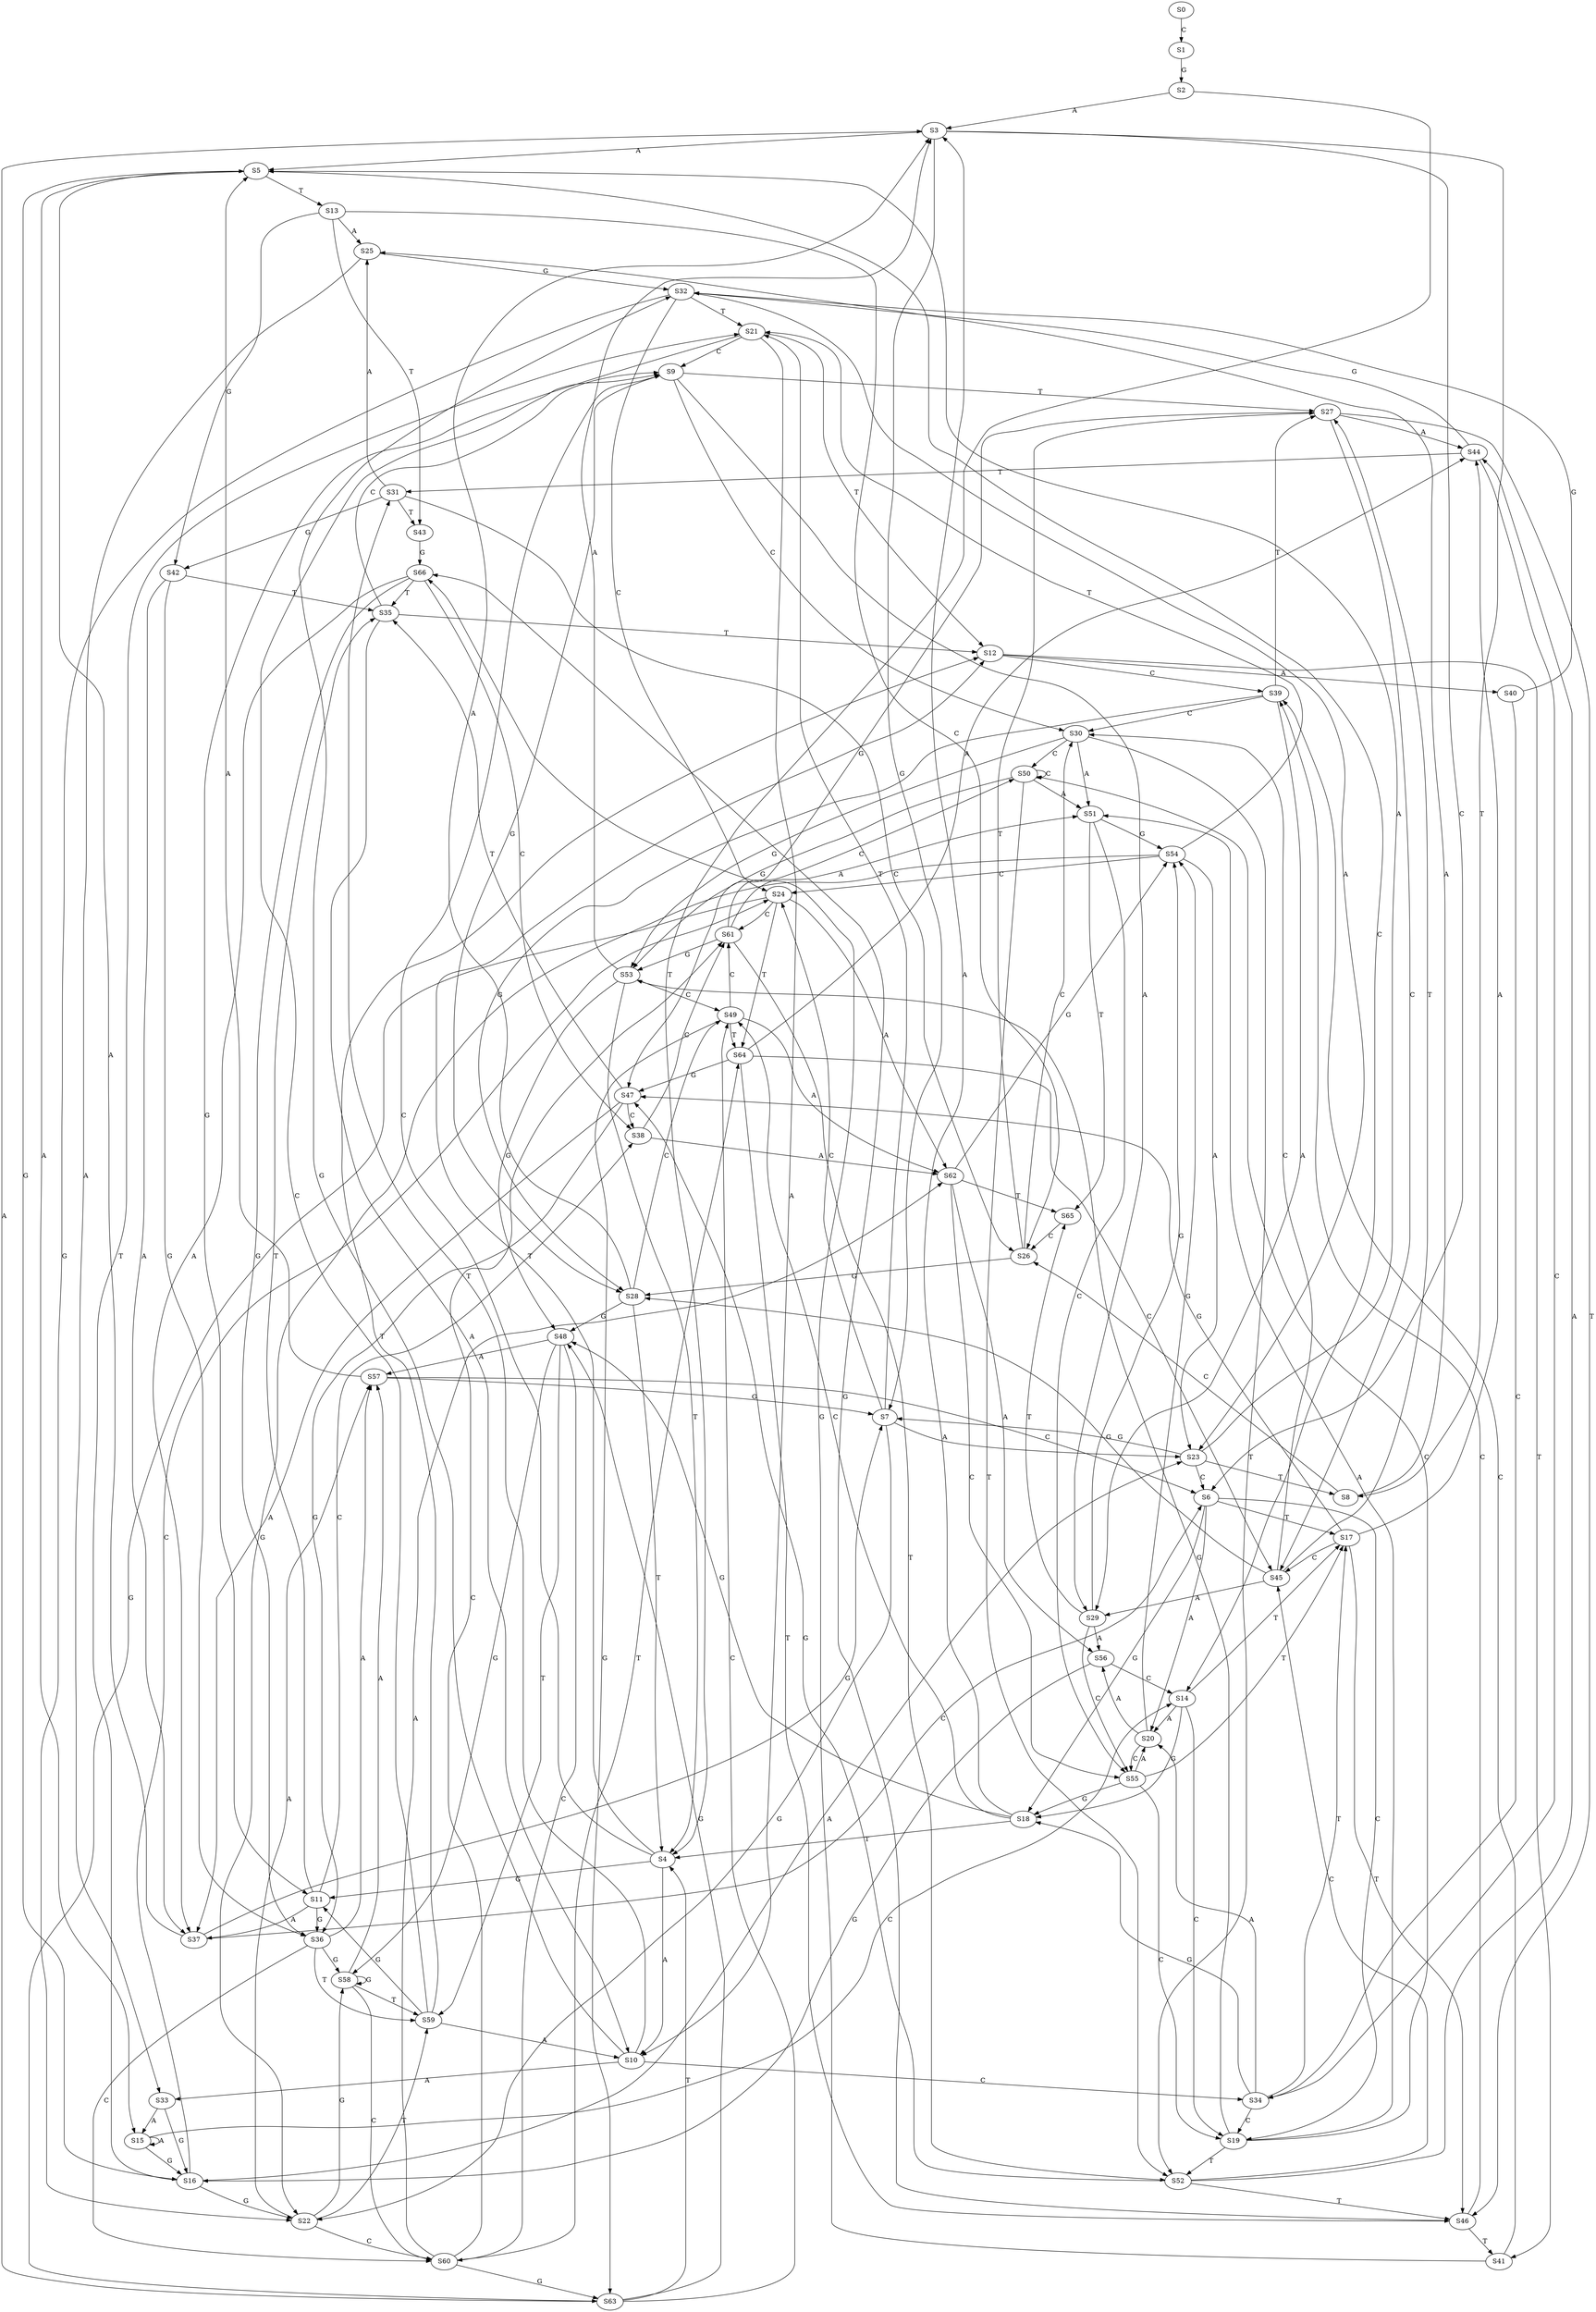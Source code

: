strict digraph  {
	S0 -> S1 [ label = C ];
	S1 -> S2 [ label = G ];
	S2 -> S3 [ label = A ];
	S2 -> S4 [ label = T ];
	S3 -> S5 [ label = A ];
	S3 -> S6 [ label = C ];
	S3 -> S7 [ label = G ];
	S3 -> S8 [ label = T ];
	S4 -> S9 [ label = C ];
	S4 -> S10 [ label = A ];
	S4 -> S11 [ label = G ];
	S4 -> S12 [ label = T ];
	S5 -> S13 [ label = T ];
	S5 -> S14 [ label = C ];
	S5 -> S15 [ label = A ];
	S5 -> S16 [ label = G ];
	S6 -> S17 [ label = T ];
	S6 -> S18 [ label = G ];
	S6 -> S19 [ label = C ];
	S6 -> S20 [ label = A ];
	S7 -> S21 [ label = T ];
	S7 -> S22 [ label = G ];
	S7 -> S23 [ label = A ];
	S7 -> S24 [ label = C ];
	S8 -> S25 [ label = A ];
	S8 -> S26 [ label = C ];
	S9 -> S27 [ label = T ];
	S9 -> S28 [ label = G ];
	S9 -> S29 [ label = A ];
	S9 -> S30 [ label = C ];
	S10 -> S31 [ label = T ];
	S10 -> S32 [ label = G ];
	S10 -> S33 [ label = A ];
	S10 -> S34 [ label = C ];
	S11 -> S35 [ label = T ];
	S11 -> S36 [ label = G ];
	S11 -> S37 [ label = A ];
	S11 -> S38 [ label = C ];
	S12 -> S39 [ label = C ];
	S12 -> S40 [ label = A ];
	S12 -> S41 [ label = T ];
	S13 -> S25 [ label = A ];
	S13 -> S26 [ label = C ];
	S13 -> S42 [ label = G ];
	S13 -> S43 [ label = T ];
	S14 -> S20 [ label = A ];
	S14 -> S19 [ label = C ];
	S14 -> S18 [ label = G ];
	S14 -> S17 [ label = T ];
	S15 -> S16 [ label = G ];
	S15 -> S14 [ label = C ];
	S15 -> S15 [ label = A ];
	S16 -> S21 [ label = T ];
	S16 -> S23 [ label = A ];
	S16 -> S24 [ label = C ];
	S16 -> S22 [ label = G ];
	S17 -> S44 [ label = A ];
	S17 -> S45 [ label = C ];
	S17 -> S46 [ label = T ];
	S17 -> S47 [ label = G ];
	S18 -> S48 [ label = G ];
	S18 -> S3 [ label = A ];
	S18 -> S4 [ label = T ];
	S18 -> S49 [ label = C ];
	S19 -> S50 [ label = C ];
	S19 -> S51 [ label = A ];
	S19 -> S52 [ label = T ];
	S19 -> S53 [ label = G ];
	S20 -> S54 [ label = G ];
	S20 -> S55 [ label = C ];
	S20 -> S56 [ label = A ];
	S21 -> S10 [ label = A ];
	S21 -> S9 [ label = C ];
	S21 -> S11 [ label = G ];
	S21 -> S12 [ label = T ];
	S22 -> S57 [ label = A ];
	S22 -> S58 [ label = G ];
	S22 -> S59 [ label = T ];
	S22 -> S60 [ label = C ];
	S23 -> S5 [ label = A ];
	S23 -> S6 [ label = C ];
	S23 -> S8 [ label = T ];
	S23 -> S7 [ label = G ];
	S24 -> S61 [ label = C ];
	S24 -> S62 [ label = A ];
	S24 -> S63 [ label = G ];
	S24 -> S64 [ label = T ];
	S25 -> S32 [ label = G ];
	S25 -> S33 [ label = A ];
	S26 -> S30 [ label = C ];
	S26 -> S28 [ label = G ];
	S26 -> S27 [ label = T ];
	S27 -> S47 [ label = G ];
	S27 -> S45 [ label = C ];
	S27 -> S44 [ label = A ];
	S27 -> S46 [ label = T ];
	S28 -> S48 [ label = G ];
	S28 -> S4 [ label = T ];
	S28 -> S49 [ label = C ];
	S28 -> S3 [ label = A ];
	S29 -> S65 [ label = T ];
	S29 -> S55 [ label = C ];
	S29 -> S56 [ label = A ];
	S29 -> S54 [ label = G ];
	S30 -> S50 [ label = C ];
	S30 -> S51 [ label = A ];
	S30 -> S52 [ label = T ];
	S30 -> S53 [ label = G ];
	S31 -> S26 [ label = C ];
	S31 -> S25 [ label = A ];
	S31 -> S43 [ label = T ];
	S31 -> S42 [ label = G ];
	S32 -> S21 [ label = T ];
	S32 -> S23 [ label = A ];
	S32 -> S24 [ label = C ];
	S32 -> S22 [ label = G ];
	S33 -> S16 [ label = G ];
	S33 -> S15 [ label = A ];
	S34 -> S18 [ label = G ];
	S34 -> S17 [ label = T ];
	S34 -> S19 [ label = C ];
	S34 -> S20 [ label = A ];
	S35 -> S9 [ label = C ];
	S35 -> S12 [ label = T ];
	S35 -> S10 [ label = A ];
	S36 -> S58 [ label = G ];
	S36 -> S60 [ label = C ];
	S36 -> S57 [ label = A ];
	S36 -> S59 [ label = T ];
	S37 -> S7 [ label = G ];
	S37 -> S6 [ label = C ];
	S37 -> S5 [ label = A ];
	S38 -> S61 [ label = C ];
	S38 -> S62 [ label = A ];
	S39 -> S29 [ label = A ];
	S39 -> S30 [ label = C ];
	S39 -> S28 [ label = G ];
	S39 -> S27 [ label = T ];
	S40 -> S34 [ label = C ];
	S40 -> S32 [ label = G ];
	S41 -> S66 [ label = G ];
	S41 -> S39 [ label = C ];
	S42 -> S36 [ label = G ];
	S42 -> S37 [ label = A ];
	S42 -> S35 [ label = T ];
	S43 -> S66 [ label = G ];
	S44 -> S32 [ label = G ];
	S44 -> S31 [ label = T ];
	S44 -> S34 [ label = C ];
	S45 -> S27 [ label = T ];
	S45 -> S28 [ label = G ];
	S45 -> S30 [ label = C ];
	S45 -> S29 [ label = A ];
	S46 -> S39 [ label = C ];
	S46 -> S41 [ label = T ];
	S46 -> S66 [ label = G ];
	S47 -> S37 [ label = A ];
	S47 -> S38 [ label = C ];
	S47 -> S36 [ label = G ];
	S47 -> S35 [ label = T ];
	S48 -> S57 [ label = A ];
	S48 -> S58 [ label = G ];
	S48 -> S60 [ label = C ];
	S48 -> S59 [ label = T ];
	S49 -> S63 [ label = G ];
	S49 -> S64 [ label = T ];
	S49 -> S61 [ label = C ];
	S49 -> S62 [ label = A ];
	S50 -> S53 [ label = G ];
	S50 -> S50 [ label = C ];
	S50 -> S51 [ label = A ];
	S50 -> S52 [ label = T ];
	S51 -> S54 [ label = G ];
	S51 -> S65 [ label = T ];
	S51 -> S55 [ label = C ];
	S52 -> S47 [ label = G ];
	S52 -> S45 [ label = C ];
	S52 -> S46 [ label = T ];
	S52 -> S44 [ label = A ];
	S53 -> S3 [ label = A ];
	S53 -> S48 [ label = G ];
	S53 -> S4 [ label = T ];
	S53 -> S49 [ label = C ];
	S54 -> S22 [ label = G ];
	S54 -> S21 [ label = T ];
	S54 -> S23 [ label = A ];
	S54 -> S24 [ label = C ];
	S55 -> S17 [ label = T ];
	S55 -> S19 [ label = C ];
	S55 -> S20 [ label = A ];
	S55 -> S18 [ label = G ];
	S56 -> S16 [ label = G ];
	S56 -> S14 [ label = C ];
	S57 -> S5 [ label = A ];
	S57 -> S7 [ label = G ];
	S57 -> S6 [ label = C ];
	S58 -> S59 [ label = T ];
	S58 -> S60 [ label = C ];
	S58 -> S58 [ label = G ];
	S58 -> S57 [ label = A ];
	S59 -> S10 [ label = A ];
	S59 -> S9 [ label = C ];
	S59 -> S11 [ label = G ];
	S59 -> S12 [ label = T ];
	S60 -> S64 [ label = T ];
	S60 -> S61 [ label = C ];
	S60 -> S62 [ label = A ];
	S60 -> S63 [ label = G ];
	S61 -> S53 [ label = G ];
	S61 -> S51 [ label = A ];
	S61 -> S52 [ label = T ];
	S61 -> S50 [ label = C ];
	S62 -> S54 [ label = G ];
	S62 -> S55 [ label = C ];
	S62 -> S56 [ label = A ];
	S62 -> S65 [ label = T ];
	S63 -> S48 [ label = G ];
	S63 -> S3 [ label = A ];
	S63 -> S49 [ label = C ];
	S63 -> S4 [ label = T ];
	S64 -> S44 [ label = A ];
	S64 -> S45 [ label = C ];
	S64 -> S46 [ label = T ];
	S64 -> S47 [ label = G ];
	S65 -> S26 [ label = C ];
	S66 -> S36 [ label = G ];
	S66 -> S38 [ label = C ];
	S66 -> S35 [ label = T ];
	S66 -> S37 [ label = A ];
}
